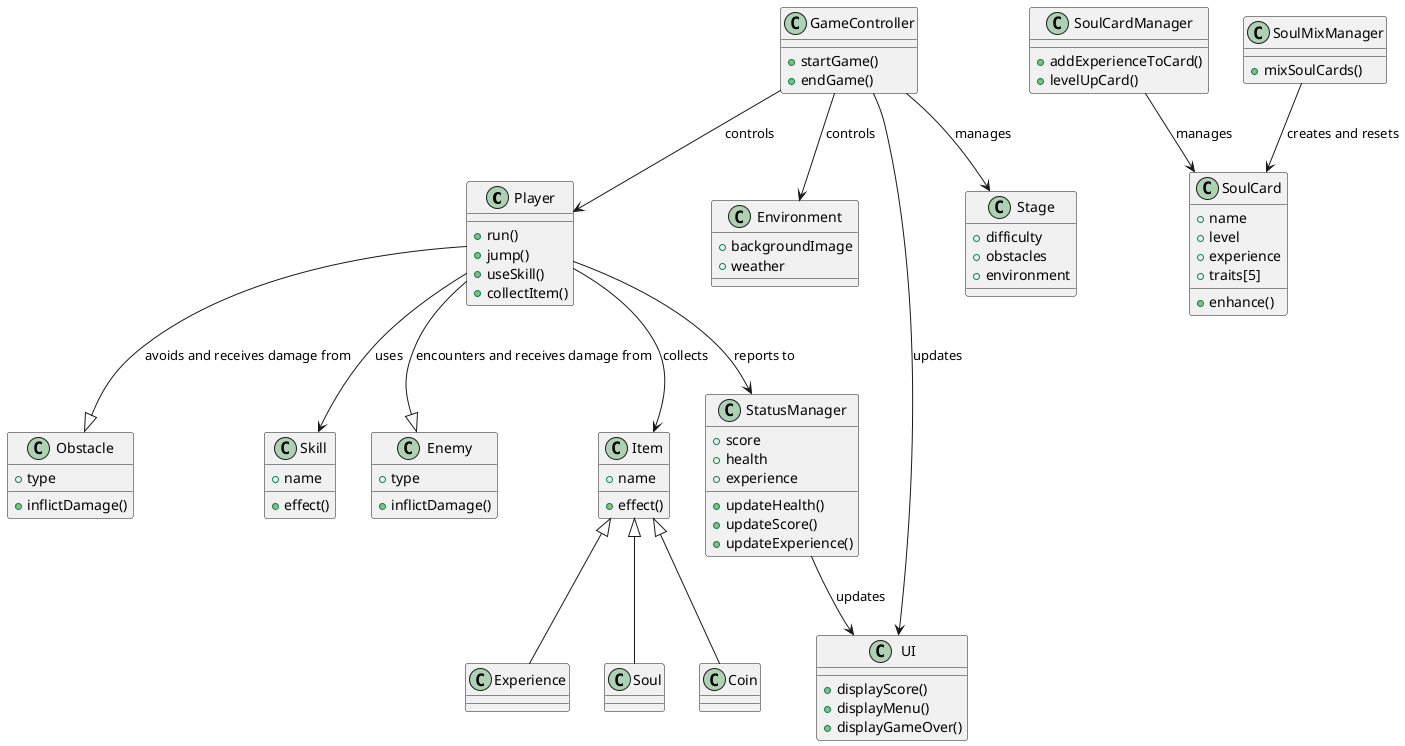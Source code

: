@startuml

class Player {
    +run()
    +jump()
    +useSkill()
    +collectItem()
}

class GameController {
    +startGame()
    +endGame()
}

class StatusManager {
    +score
    +health
    +experience
    +updateHealth()
    +updateScore()
    +updateExperience()
}

class Obstacle {
    +type
    +inflictDamage()
}

class Environment {
    +backgroundImage
    +weather
}

class UI {
    +displayScore()
    +displayMenu()
    +displayGameOver()
}

class Skill {
    +name
    +effect()
}

class Stage {
    +difficulty
    +obstacles
    +environment
}

class SoulCardManager {
    +addExperienceToCard()
    +levelUpCard()
}

class SoulMixManager {
    +mixSoulCards()
}

class SoulCard {
    +name
    +level
    +experience
    +traits[5]
    +enhance()
}

class Enemy {
    +type
    +inflictDamage()
}

class Item {
    +name
    +effect()
}

class Coin extends Item {
}

class Experience extends Item {
}

class Soul extends Item {
}
GameController --> Player : controls
GameController --> UI : updates
Player -down-|> Obstacle : avoids and receives damage from
GameController --> Environment : controls
Player --> Skill : uses
GameController --> Stage : manages


Player -down-|> Enemy : encounters and receives damage from
Player --> Item : collects
Player --> StatusManager : reports to
StatusManager --> UI : updates


SoulCardManager --> SoulCard : manages
SoulMixManager --> SoulCard : creates and resets

@enduml





/*

Player（プレイヤー）: プレイヤーの動作（走る、ジャンプするなど）を管理。
また、ダメージを受ける機能（receiveDamage()）も持っています。
GameController（ゲームコントローラー）: ゲームの開始、終了、スコア管理などを行います。
Obstacle（障害物）: プレイヤーが避けるべき障害物。プレイヤーにダメージを与える能力（inflictDamage()）を持ちます。

Environment（環境）: ゲームの背景や天候などの環境を管理。
StatusManager（ステータス管理）: プレイヤーのステータス（スコア、HP、経験値、レベル）やSoulカードの(経験値、レベル)を管理。


UI（ユーザーインターフェイス）: スコア表示、メニュー画面、ゲームオーバー画面などを管理。
Skill（スキル）: プレイヤーが使用できる特別な能力や効果を持つ。
Stage（ステージ）: ゲームの各レベルやステージを表し、難易度や特定の障害物、環境設定を含みます。
SoulCard（ソウルカード）: プレイヤーが収集し、強化できるカード。特定の能力やボーナスを提供します。
Enemy（敵）: プレイヤーが遭遇する敵。タイプに応じて異なる行動をし、ダメージを与える能力（inflictDamage()）を持ちます。

Item - すべての収集可能アイテムの基底クラス。共通の特性やメソッドを持つ。
Coin - ゲーム内通貨。プレイヤーが収集でき、ゲーム内で様々なアップグレードやアイテムを購入するのに使用される。
Experience - 経験値。プレイヤーがレベルアップするために必要。
Soul - 特別な能力やボーナスを提供するアイテム。プレイヤーがゲーム内で収集し使用する。
*/
